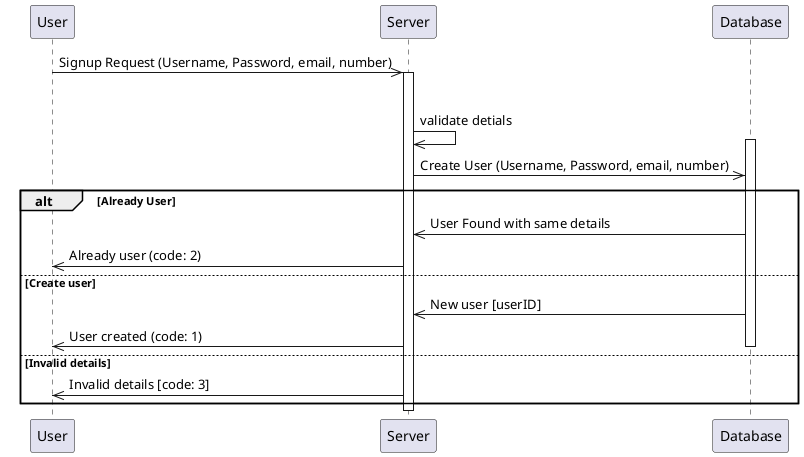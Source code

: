 @startuml
participant User
participant Server
participant Database

User->>Server: Signup Request (Username, Password, email, number)
activate Server
alt Valid details
  Server->>Server: validate detials
  activate Database
  Server->>Database: Create User (Username, Password, email, number)
  alt Already User
    Database->>Server: User Found with same details
    Server->>User: Already user (code: 2)
  else Create user
    Database->>Server: New user [userID]
    Server->>User: User created (code: 1)
  deactivate Database
else Invalid details
  Server->>User: Invalid details [code: 3]
end
deactivate Server
@enduml